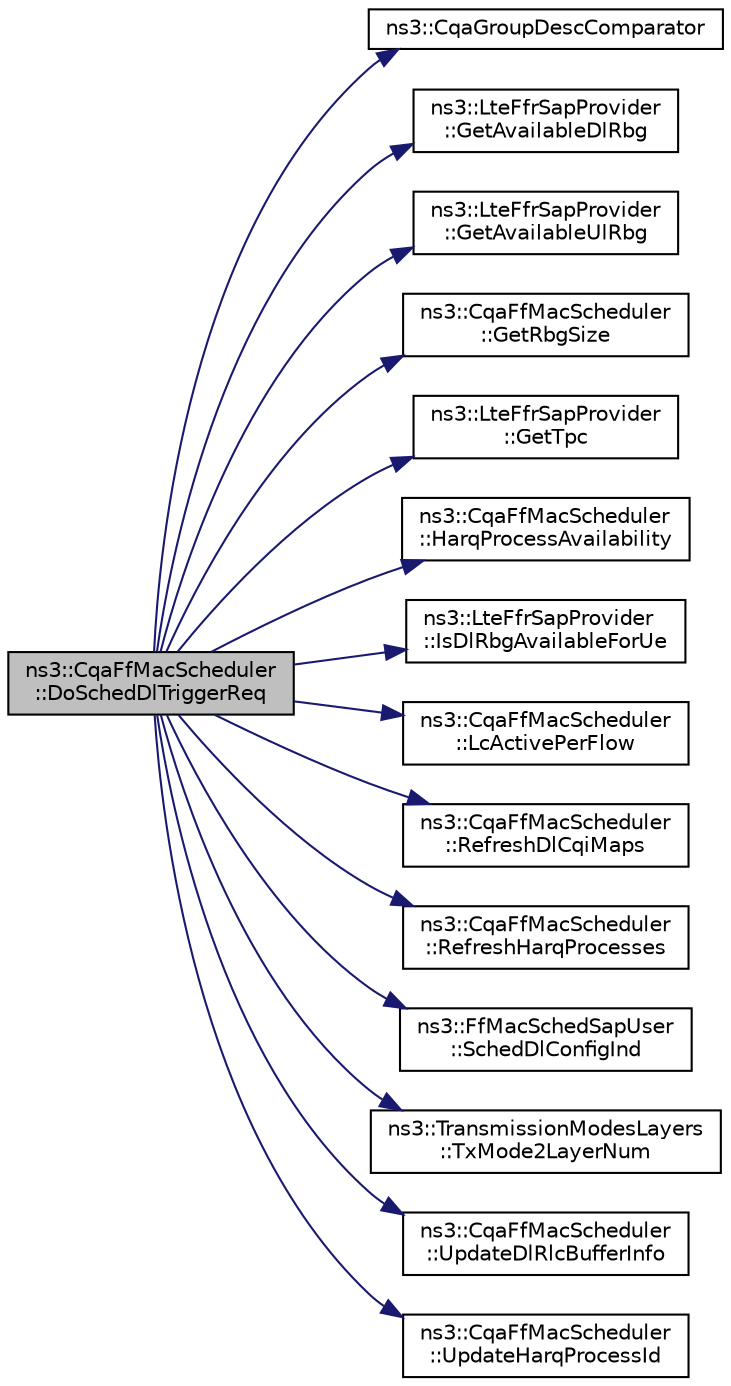 digraph "ns3::CqaFfMacScheduler::DoSchedDlTriggerReq"
{
 // LATEX_PDF_SIZE
  edge [fontname="Helvetica",fontsize="10",labelfontname="Helvetica",labelfontsize="10"];
  node [fontname="Helvetica",fontsize="10",shape=record];
  rankdir="LR";
  Node1 [label="ns3::CqaFfMacScheduler\l::DoSchedDlTriggerReq",height=0.2,width=0.4,color="black", fillcolor="grey75", style="filled", fontcolor="black",tooltip="Sched DL RLC Buffer Request."];
  Node1 -> Node2 [color="midnightblue",fontsize="10",style="solid",fontname="Helvetica"];
  Node2 [label="ns3::CqaGroupDescComparator",height=0.2,width=0.4,color="black", fillcolor="white", style="filled",URL="$namespacens3.html#af9e1b18e690a42c20297a79e60269ea7",tooltip="CGA group comparator function."];
  Node1 -> Node3 [color="midnightblue",fontsize="10",style="solid",fontname="Helvetica"];
  Node3 [label="ns3::LteFfrSapProvider\l::GetAvailableDlRbg",height=0.2,width=0.4,color="black", fillcolor="white", style="filled",URL="$classns3_1_1_lte_ffr_sap_provider.html#ad60306dae43b74dc25b65f81d6587a24",tooltip="Get vector of available RBG in DL for this Cell."];
  Node1 -> Node4 [color="midnightblue",fontsize="10",style="solid",fontname="Helvetica"];
  Node4 [label="ns3::LteFfrSapProvider\l::GetAvailableUlRbg",height=0.2,width=0.4,color="black", fillcolor="white", style="filled",URL="$classns3_1_1_lte_ffr_sap_provider.html#aafd23b22a27ec83e03d54795c122d175",tooltip="Get vector of available RB in UL for this Cell."];
  Node1 -> Node5 [color="midnightblue",fontsize="10",style="solid",fontname="Helvetica"];
  Node5 [label="ns3::CqaFfMacScheduler\l::GetRbgSize",height=0.2,width=0.4,color="black", fillcolor="white", style="filled",URL="$classns3_1_1_cqa_ff_mac_scheduler.html#a1b57c878252b51347adcbbe5ca92f8c9",tooltip="Get RGB Size."];
  Node1 -> Node6 [color="midnightblue",fontsize="10",style="solid",fontname="Helvetica"];
  Node6 [label="ns3::LteFfrSapProvider\l::GetTpc",height=0.2,width=0.4,color="black", fillcolor="white", style="filled",URL="$classns3_1_1_lte_ffr_sap_provider.html#a0021d72c12fdaddd3817ef0eb5a7cd4e",tooltip="GetTpc."];
  Node1 -> Node7 [color="midnightblue",fontsize="10",style="solid",fontname="Helvetica"];
  Node7 [label="ns3::CqaFfMacScheduler\l::HarqProcessAvailability",height=0.2,width=0.4,color="black", fillcolor="white", style="filled",URL="$classns3_1_1_cqa_ff_mac_scheduler.html#a166f5717872f7d411d168869881a4518",tooltip="Return the availability of free process for the RNTI specified."];
  Node1 -> Node8 [color="midnightblue",fontsize="10",style="solid",fontname="Helvetica"];
  Node8 [label="ns3::LteFfrSapProvider\l::IsDlRbgAvailableForUe",height=0.2,width=0.4,color="black", fillcolor="white", style="filled",URL="$classns3_1_1_lte_ffr_sap_provider.html#a91f4de3c794d2a32fae5bcfafd88b6fa",tooltip="Check if UE can be served on i-th RB in DL."];
  Node1 -> Node9 [color="midnightblue",fontsize="10",style="solid",fontname="Helvetica"];
  Node9 [label="ns3::CqaFfMacScheduler\l::LcActivePerFlow",height=0.2,width=0.4,color="black", fillcolor="white", style="filled",URL="$classns3_1_1_cqa_ff_mac_scheduler.html#a3e714015d8463635e812d2ff2b2e98a5",tooltip="LC Active per flow."];
  Node1 -> Node10 [color="midnightblue",fontsize="10",style="solid",fontname="Helvetica"];
  Node10 [label="ns3::CqaFfMacScheduler\l::RefreshDlCqiMaps",height=0.2,width=0.4,color="black", fillcolor="white", style="filled",URL="$classns3_1_1_cqa_ff_mac_scheduler.html#a2ea59028a05346722f37ccd70cafb248",tooltip="Refresh DL CGI maps."];
  Node1 -> Node11 [color="midnightblue",fontsize="10",style="solid",fontname="Helvetica"];
  Node11 [label="ns3::CqaFfMacScheduler\l::RefreshHarqProcesses",height=0.2,width=0.4,color="black", fillcolor="white", style="filled",URL="$classns3_1_1_cqa_ff_mac_scheduler.html#a09c54657692d4e9d6c57185b1f16ad14",tooltip="Refresh HARQ processes according to the timers."];
  Node1 -> Node12 [color="midnightblue",fontsize="10",style="solid",fontname="Helvetica"];
  Node12 [label="ns3::FfMacSchedSapUser\l::SchedDlConfigInd",height=0.2,width=0.4,color="black", fillcolor="white", style="filled",URL="$classns3_1_1_ff_mac_sched_sap_user.html#a28f8484af5a32a45ee6c0e51770d83f7",tooltip="SCHED_DL_CONFIG_IND."];
  Node1 -> Node13 [color="midnightblue",fontsize="10",style="solid",fontname="Helvetica"];
  Node13 [label="ns3::TransmissionModesLayers\l::TxMode2LayerNum",height=0.2,width=0.4,color="black", fillcolor="white", style="filled",URL="$classns3_1_1_transmission_modes_layers.html#a31f608b7bfaa77440fe4cb85ad035329",tooltip="Transmit mode 2 layer number."];
  Node1 -> Node14 [color="midnightblue",fontsize="10",style="solid",fontname="Helvetica"];
  Node14 [label="ns3::CqaFfMacScheduler\l::UpdateDlRlcBufferInfo",height=0.2,width=0.4,color="black", fillcolor="white", style="filled",URL="$classns3_1_1_cqa_ff_mac_scheduler.html#a47bf71ec85b1dda1003d06dccf1bde70",tooltip="Update DL RLC buffer info."];
  Node1 -> Node15 [color="midnightblue",fontsize="10",style="solid",fontname="Helvetica"];
  Node15 [label="ns3::CqaFfMacScheduler\l::UpdateHarqProcessId",height=0.2,width=0.4,color="black", fillcolor="white", style="filled",URL="$classns3_1_1_cqa_ff_mac_scheduler.html#a4aa696a41a5da8bea142e3a83d2880f3",tooltip="Update and return a new process Id for the RNTI specified."];
}
